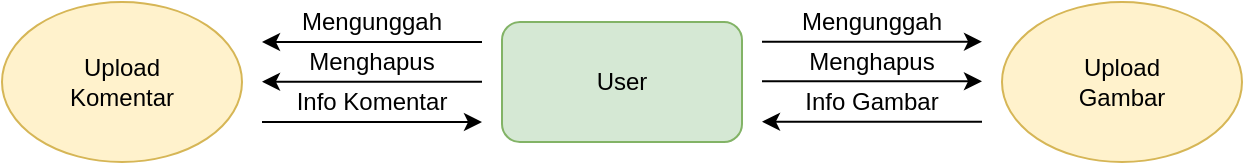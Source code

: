 <mxfile version="24.4.0" type="device">
  <diagram name="Page-1" id="S7jkVeKXbSkZLnjxhSJ5">
    <mxGraphModel dx="794" dy="420" grid="1" gridSize="10" guides="1" tooltips="1" connect="1" arrows="1" fold="1" page="1" pageScale="1" pageWidth="827" pageHeight="1169" math="0" shadow="0">
      <root>
        <mxCell id="0" />
        <mxCell id="1" parent="0" />
        <mxCell id="DICbCfhamlNX8hL6OP8d-1" value="User" style="rounded=1;whiteSpace=wrap;html=1;fillColor=#d5e8d4;strokeColor=#82b366;" vertex="1" parent="1">
          <mxGeometry x="330" y="80" width="120" height="60" as="geometry" />
        </mxCell>
        <mxCell id="DICbCfhamlNX8hL6OP8d-2" value="Upload&lt;div&gt;Gambar&lt;/div&gt;" style="ellipse;whiteSpace=wrap;html=1;fillColor=#fff2cc;strokeColor=#d6b656;" vertex="1" parent="1">
          <mxGeometry x="580" y="70" width="120" height="80" as="geometry" />
        </mxCell>
        <mxCell id="DICbCfhamlNX8hL6OP8d-3" value="Upload&lt;div&gt;Komentar&lt;/div&gt;" style="ellipse;whiteSpace=wrap;html=1;fillColor=#fff2cc;strokeColor=#d6b656;" vertex="1" parent="1">
          <mxGeometry x="80" y="70" width="120" height="80" as="geometry" />
        </mxCell>
        <mxCell id="DICbCfhamlNX8hL6OP8d-4" value="" style="endArrow=none;html=1;rounded=0;startArrow=classic;startFill=1;endFill=0;" edge="1" parent="1">
          <mxGeometry width="50" height="50" relative="1" as="geometry">
            <mxPoint x="210" y="90" as="sourcePoint" />
            <mxPoint x="320" y="90" as="targetPoint" />
          </mxGeometry>
        </mxCell>
        <mxCell id="DICbCfhamlNX8hL6OP8d-5" value="" style="endArrow=none;html=1;rounded=0;startArrow=classic;startFill=1;endFill=0;" edge="1" parent="1">
          <mxGeometry width="50" height="50" relative="1" as="geometry">
            <mxPoint x="210" y="109.83" as="sourcePoint" />
            <mxPoint x="320" y="109.83" as="targetPoint" />
          </mxGeometry>
        </mxCell>
        <mxCell id="DICbCfhamlNX8hL6OP8d-6" value="" style="endArrow=classic;html=1;rounded=0;" edge="1" parent="1">
          <mxGeometry width="50" height="50" relative="1" as="geometry">
            <mxPoint x="210" y="130" as="sourcePoint" />
            <mxPoint x="320" y="130" as="targetPoint" />
          </mxGeometry>
        </mxCell>
        <mxCell id="DICbCfhamlNX8hL6OP8d-7" value="" style="endArrow=classic;html=1;rounded=0;" edge="1" parent="1">
          <mxGeometry width="50" height="50" relative="1" as="geometry">
            <mxPoint x="460" y="89.83" as="sourcePoint" />
            <mxPoint x="570" y="89.83" as="targetPoint" />
          </mxGeometry>
        </mxCell>
        <mxCell id="DICbCfhamlNX8hL6OP8d-8" value="" style="endArrow=classic;html=1;rounded=0;" edge="1" parent="1">
          <mxGeometry width="50" height="50" relative="1" as="geometry">
            <mxPoint x="460" y="109.66" as="sourcePoint" />
            <mxPoint x="570" y="109.66" as="targetPoint" />
          </mxGeometry>
        </mxCell>
        <mxCell id="DICbCfhamlNX8hL6OP8d-9" value="" style="endArrow=none;html=1;rounded=0;startArrow=classic;startFill=1;endFill=0;" edge="1" parent="1">
          <mxGeometry width="50" height="50" relative="1" as="geometry">
            <mxPoint x="460" y="129.83" as="sourcePoint" />
            <mxPoint x="570" y="129.83" as="targetPoint" />
          </mxGeometry>
        </mxCell>
        <mxCell id="DICbCfhamlNX8hL6OP8d-10" value="Mengunggah" style="text;html=1;align=center;verticalAlign=middle;whiteSpace=wrap;rounded=0;" vertex="1" parent="1">
          <mxGeometry x="490" y="70" width="50" height="20" as="geometry" />
        </mxCell>
        <mxCell id="DICbCfhamlNX8hL6OP8d-11" value="Menghapus" style="text;html=1;align=center;verticalAlign=middle;whiteSpace=wrap;rounded=0;" vertex="1" parent="1">
          <mxGeometry x="490" y="90" width="50" height="20" as="geometry" />
        </mxCell>
        <mxCell id="DICbCfhamlNX8hL6OP8d-13" value="Info Gambar" style="text;html=1;align=center;verticalAlign=middle;whiteSpace=wrap;rounded=0;" vertex="1" parent="1">
          <mxGeometry x="470" y="110" width="90" height="20" as="geometry" />
        </mxCell>
        <mxCell id="DICbCfhamlNX8hL6OP8d-18" value="Mengunggah" style="text;html=1;align=center;verticalAlign=middle;whiteSpace=wrap;rounded=0;" vertex="1" parent="1">
          <mxGeometry x="240" y="70" width="50" height="20" as="geometry" />
        </mxCell>
        <mxCell id="DICbCfhamlNX8hL6OP8d-19" value="Menghapus" style="text;html=1;align=center;verticalAlign=middle;whiteSpace=wrap;rounded=0;" vertex="1" parent="1">
          <mxGeometry x="240" y="90" width="50" height="20" as="geometry" />
        </mxCell>
        <mxCell id="DICbCfhamlNX8hL6OP8d-20" value="Info Komentar" style="text;html=1;align=center;verticalAlign=middle;whiteSpace=wrap;rounded=0;" vertex="1" parent="1">
          <mxGeometry x="220" y="110" width="90" height="20" as="geometry" />
        </mxCell>
      </root>
    </mxGraphModel>
  </diagram>
</mxfile>
